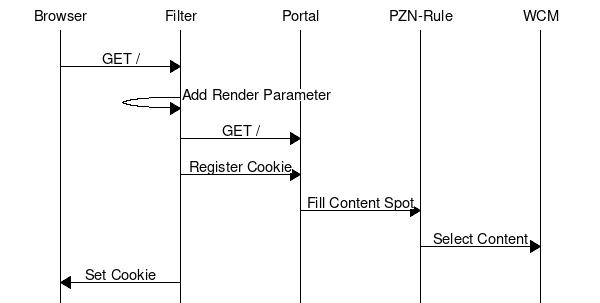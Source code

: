 msc {
  Browser, Filter, Portal, "PZN-Rule", WCM;
  |||;
  Browser => Filter [label = "GET /"];
  Filter => Filter [label = "Add Render Parameter"];
  Filter => Portal [label = "GET /"];
  Filter => Portal [label = "Register Cookie"];
  Portal => "PZN-Rule" [label = "Fill Content Spot"];
  "PZN-Rule" => WCM [label = "Select Content"];
  Filter => Browser [label = "Set Cookie"];
}
